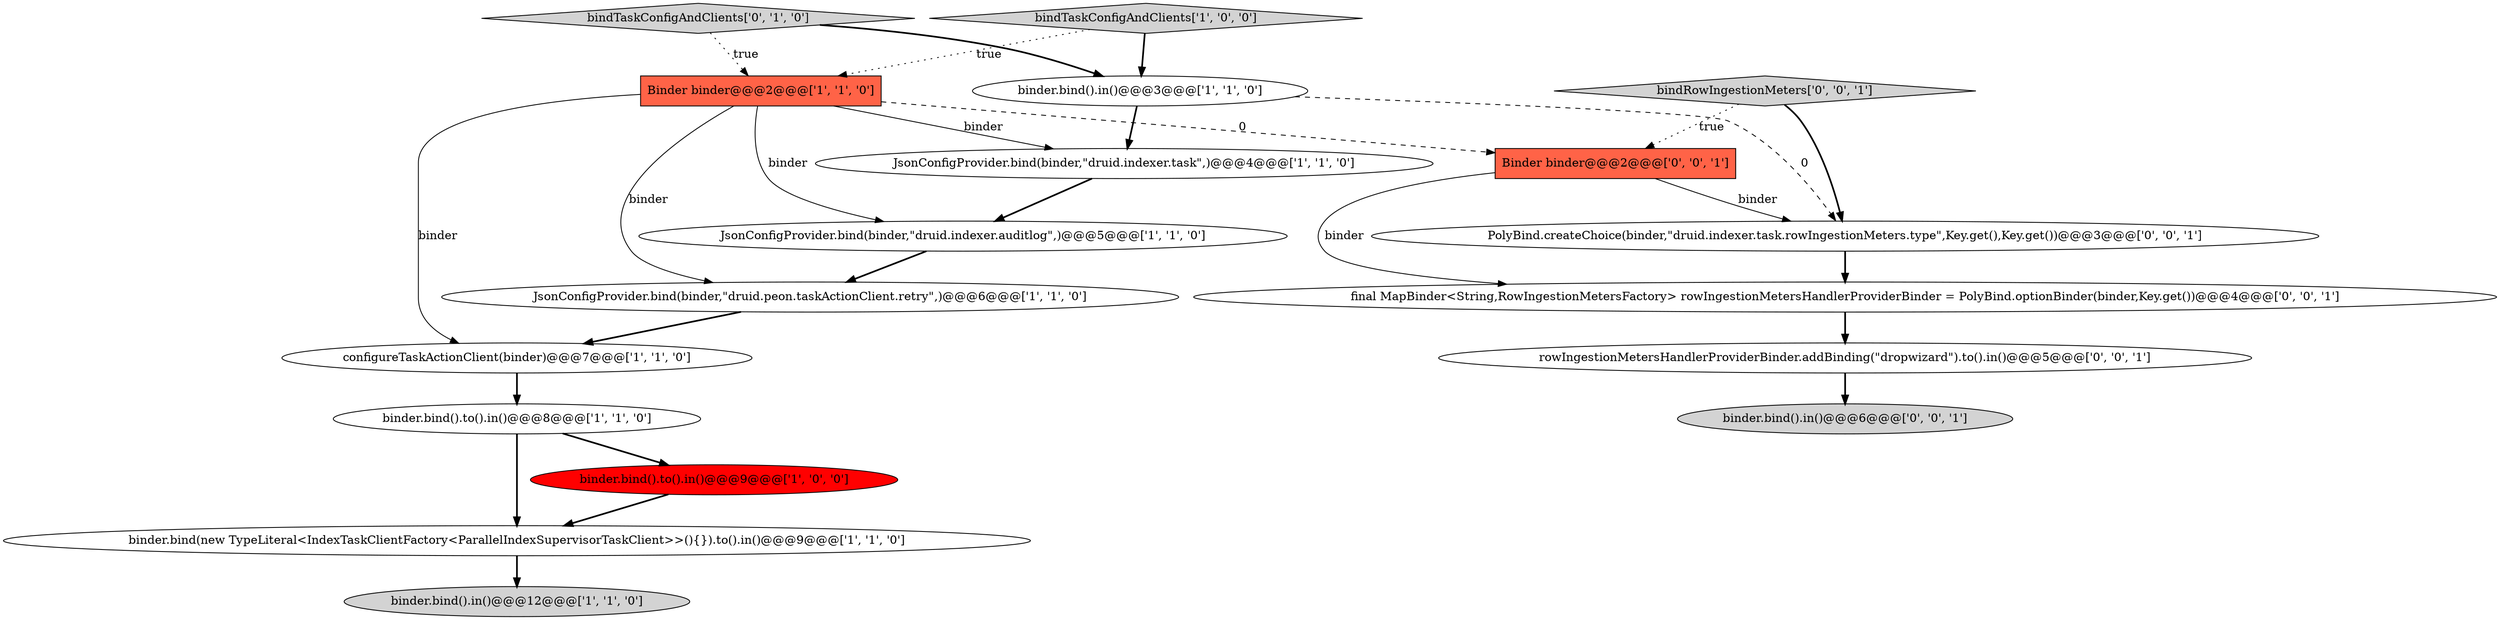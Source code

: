 digraph {
1 [style = filled, label = "Binder binder@@@2@@@['1', '1', '0']", fillcolor = tomato, shape = box image = "AAA0AAABBB1BBB"];
8 [style = filled, label = "configureTaskActionClient(binder)@@@7@@@['1', '1', '0']", fillcolor = white, shape = ellipse image = "AAA0AAABBB1BBB"];
7 [style = filled, label = "binder.bind(new TypeLiteral<IndexTaskClientFactory<ParallelIndexSupervisorTaskClient>>(){}).to().in()@@@9@@@['1', '1', '0']", fillcolor = white, shape = ellipse image = "AAA0AAABBB1BBB"];
2 [style = filled, label = "JsonConfigProvider.bind(binder,\"druid.indexer.task\",)@@@4@@@['1', '1', '0']", fillcolor = white, shape = ellipse image = "AAA0AAABBB1BBB"];
4 [style = filled, label = "JsonConfigProvider.bind(binder,\"druid.peon.taskActionClient.retry\",)@@@6@@@['1', '1', '0']", fillcolor = white, shape = ellipse image = "AAA0AAABBB1BBB"];
6 [style = filled, label = "binder.bind().to().in()@@@8@@@['1', '1', '0']", fillcolor = white, shape = ellipse image = "AAA0AAABBB1BBB"];
10 [style = filled, label = "binder.bind().in()@@@12@@@['1', '1', '0']", fillcolor = lightgray, shape = ellipse image = "AAA0AAABBB1BBB"];
0 [style = filled, label = "binder.bind().in()@@@3@@@['1', '1', '0']", fillcolor = white, shape = ellipse image = "AAA0AAABBB1BBB"];
11 [style = filled, label = "bindTaskConfigAndClients['0', '1', '0']", fillcolor = lightgray, shape = diamond image = "AAA0AAABBB2BBB"];
12 [style = filled, label = "rowIngestionMetersHandlerProviderBinder.addBinding(\"dropwizard\").to().in()@@@5@@@['0', '0', '1']", fillcolor = white, shape = ellipse image = "AAA0AAABBB3BBB"];
13 [style = filled, label = "Binder binder@@@2@@@['0', '0', '1']", fillcolor = tomato, shape = box image = "AAA0AAABBB3BBB"];
14 [style = filled, label = "final MapBinder<String,RowIngestionMetersFactory> rowIngestionMetersHandlerProviderBinder = PolyBind.optionBinder(binder,Key.get())@@@4@@@['0', '0', '1']", fillcolor = white, shape = ellipse image = "AAA0AAABBB3BBB"];
3 [style = filled, label = "bindTaskConfigAndClients['1', '0', '0']", fillcolor = lightgray, shape = diamond image = "AAA0AAABBB1BBB"];
15 [style = filled, label = "PolyBind.createChoice(binder,\"druid.indexer.task.rowIngestionMeters.type\",Key.get(),Key.get())@@@3@@@['0', '0', '1']", fillcolor = white, shape = ellipse image = "AAA0AAABBB3BBB"];
17 [style = filled, label = "binder.bind().in()@@@6@@@['0', '0', '1']", fillcolor = lightgray, shape = ellipse image = "AAA0AAABBB3BBB"];
5 [style = filled, label = "JsonConfigProvider.bind(binder,\"druid.indexer.auditlog\",)@@@5@@@['1', '1', '0']", fillcolor = white, shape = ellipse image = "AAA0AAABBB1BBB"];
16 [style = filled, label = "bindRowIngestionMeters['0', '0', '1']", fillcolor = lightgray, shape = diamond image = "AAA0AAABBB3BBB"];
9 [style = filled, label = "binder.bind().to().in()@@@9@@@['1', '0', '0']", fillcolor = red, shape = ellipse image = "AAA1AAABBB1BBB"];
16->15 [style = bold, label=""];
15->14 [style = bold, label=""];
16->13 [style = dotted, label="true"];
7->10 [style = bold, label=""];
1->4 [style = solid, label="binder"];
11->1 [style = dotted, label="true"];
0->2 [style = bold, label=""];
12->17 [style = bold, label=""];
0->15 [style = dashed, label="0"];
1->2 [style = solid, label="binder"];
8->6 [style = bold, label=""];
9->7 [style = bold, label=""];
3->0 [style = bold, label=""];
1->13 [style = dashed, label="0"];
11->0 [style = bold, label=""];
14->12 [style = bold, label=""];
5->4 [style = bold, label=""];
1->5 [style = solid, label="binder"];
1->8 [style = solid, label="binder"];
4->8 [style = bold, label=""];
6->9 [style = bold, label=""];
6->7 [style = bold, label=""];
13->14 [style = solid, label="binder"];
13->15 [style = solid, label="binder"];
3->1 [style = dotted, label="true"];
2->5 [style = bold, label=""];
}
